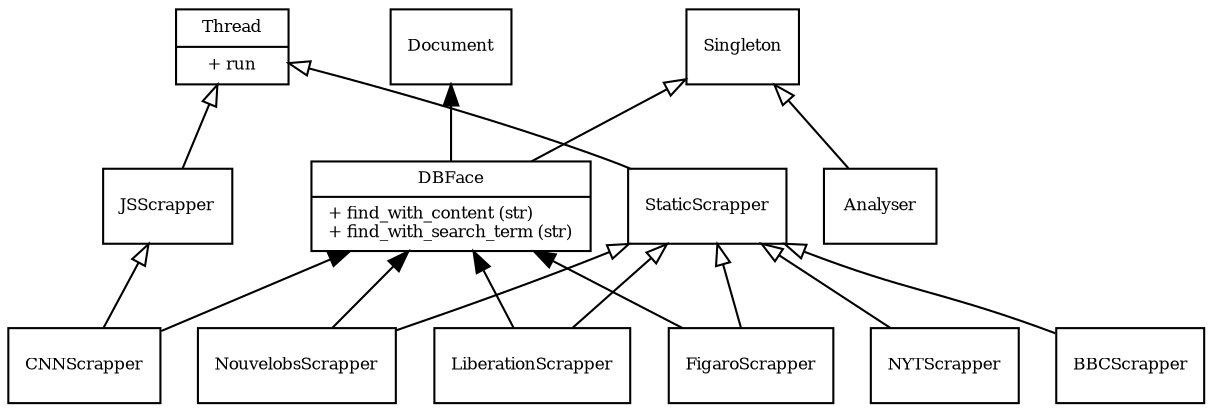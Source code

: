 digraph G {
        fontsize = 8
        rankdir = "BT"
        dpi=200

        node [
                fontsize = 8
                shape = "record"
            ]

  edge [
                arrowhead = "empty"
        ]

"Thread" [
 label = "{Thread|+ run}"
]

"DBFace" [
    label = "{DBFace|+ find_with_content (str) \l+ find_with_search_term (str)}"
    ]


"JSScrapper" -> "Thread"
"StaticScrapper" -> "Thread"
"CNNScrapper" -> "JSScrapper"
"NouvelobsScrapper" -> "StaticScrapper"
"LiberationScrapper" -> "StaticScrapper"
"FigaroScrapper" -> "StaticScrapper"
"NYTScrapper" -> "StaticScrapper"
"BBCScrapper" -> "StaticScrapper"
"DBFace" -> "Singleton"
"Analyser" -> "Singleton"

  edge [
                arrowhead = "normal"
        ]
"LiberationScrapper" -> "DBFace"
"NouvelobsScrapper" -> "DBFace"
"FigaroScrapper" -> "DBFace"
"CNNScrapper" -> "DBFace"
"DBFace" -> "Document"


}